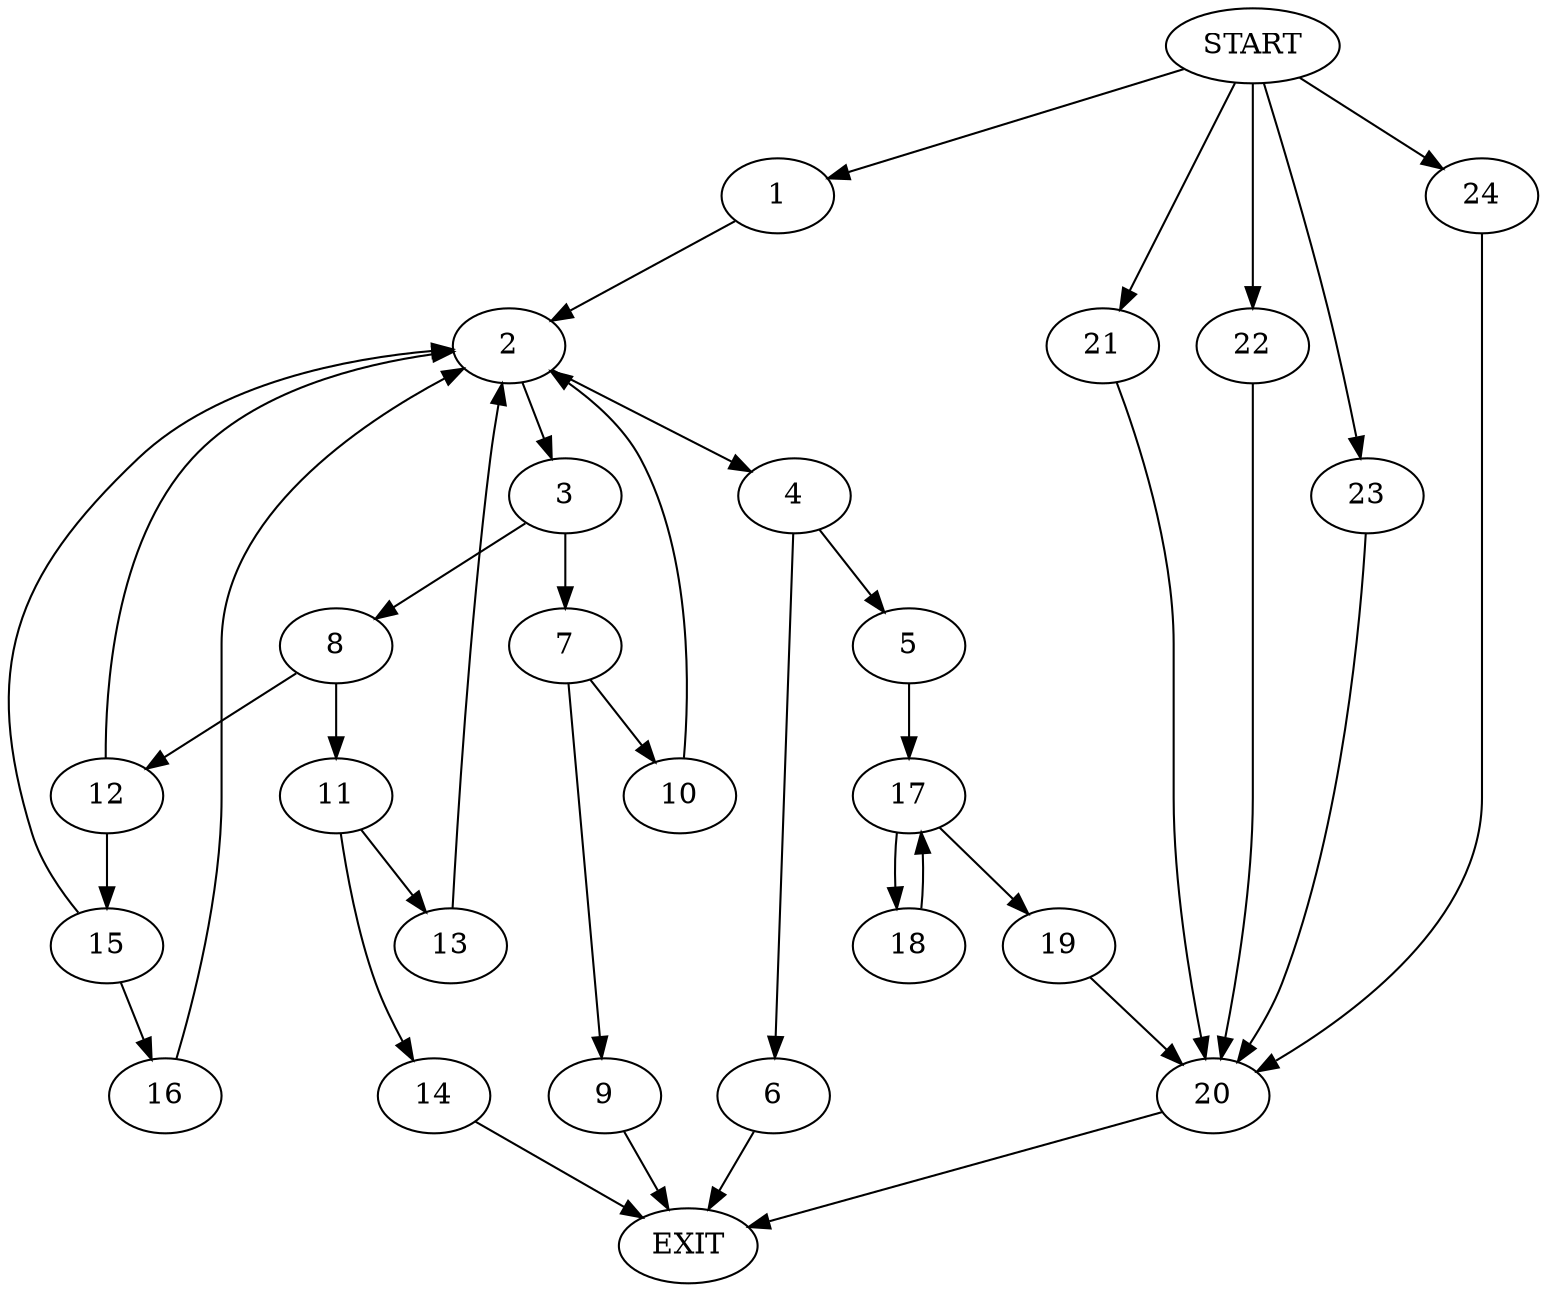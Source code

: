 digraph {
0 [label="START"]
25 [label="EXIT"]
0 -> 1
1 -> 2
2 -> 3
2 -> 4
4 -> 5
4 -> 6
3 -> 7
3 -> 8
7 -> 9
7 -> 10
8 -> 11
8 -> 12
10 -> 2
9 -> 25
11 -> 13
11 -> 14
12 -> 15
12 -> 2
14 -> 25
13 -> 2
15 -> 16
15 -> 2
16 -> 2
6 -> 25
5 -> 17
17 -> 18
17 -> 19
18 -> 17
19 -> 20
20 -> 25
0 -> 21
21 -> 20
0 -> 22
22 -> 20
0 -> 23
23 -> 20
0 -> 24
24 -> 20
}
